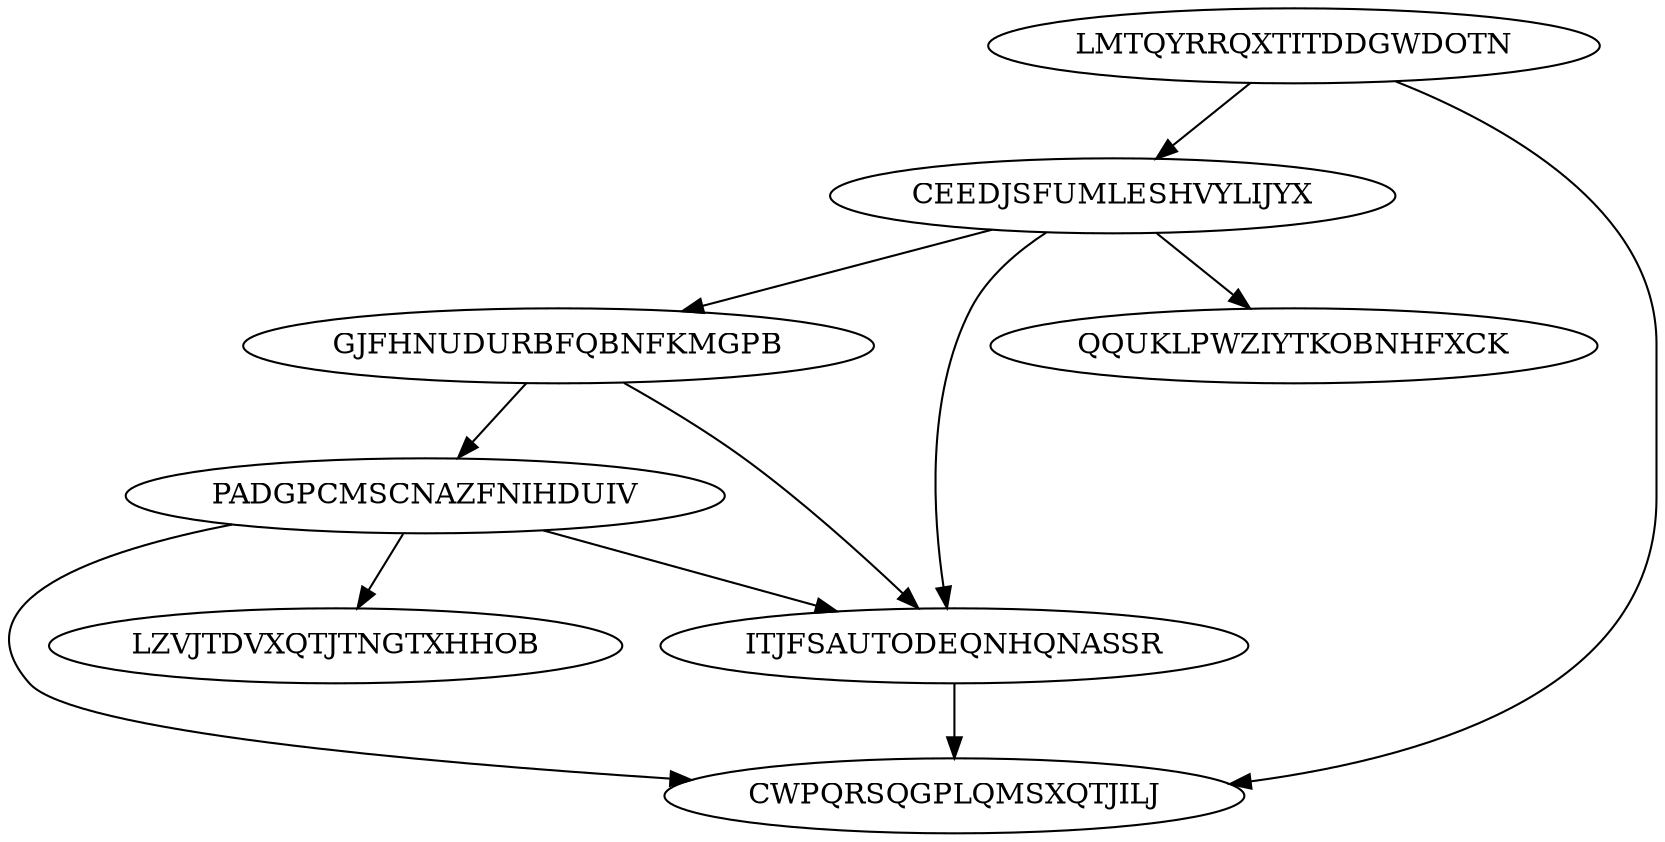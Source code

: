 digraph "N8M11" {
	LMTQYRRQXTITDDGWDOTN			[Weight=13, Start=0, Processor=1];
	CEEDJSFUMLESHVYLIJYX			[Weight=13, Start=13, Processor=1];
	QQUKLPWZIYTKOBNHFXCK			[Weight=17, Start=46, Processor=2];
	GJFHNUDURBFQBNFKMGPB			[Weight=16, Start=26, Processor=1];
	PADGPCMSCNAZFNIHDUIV			[Weight=17, Start=42, Processor=1];
	ITJFSAUTODEQNHQNASSR			[Weight=15, Start=59, Processor=1];
	LZVJTDVXQTJTNGTXHHOB			[Weight=13, Start=79, Processor=2];
	CWPQRSQGPLQMSXQTJILJ			[Weight=12, Start=74, Processor=1];
	PADGPCMSCNAZFNIHDUIV -> CWPQRSQGPLQMSXQTJILJ		[Weight=10];
	LMTQYRRQXTITDDGWDOTN -> CEEDJSFUMLESHVYLIJYX		[Weight=12];
	CEEDJSFUMLESHVYLIJYX -> ITJFSAUTODEQNHQNASSR		[Weight=10];
	GJFHNUDURBFQBNFKMGPB -> PADGPCMSCNAZFNIHDUIV		[Weight=11];
	ITJFSAUTODEQNHQNASSR -> CWPQRSQGPLQMSXQTJILJ		[Weight=17];
	PADGPCMSCNAZFNIHDUIV -> ITJFSAUTODEQNHQNASSR		[Weight=10];
	LMTQYRRQXTITDDGWDOTN -> CWPQRSQGPLQMSXQTJILJ		[Weight=17];
	CEEDJSFUMLESHVYLIJYX -> GJFHNUDURBFQBNFKMGPB		[Weight=12];
	CEEDJSFUMLESHVYLIJYX -> QQUKLPWZIYTKOBNHFXCK		[Weight=20];
	GJFHNUDURBFQBNFKMGPB -> ITJFSAUTODEQNHQNASSR		[Weight=19];
	PADGPCMSCNAZFNIHDUIV -> LZVJTDVXQTJTNGTXHHOB		[Weight=20];
}
